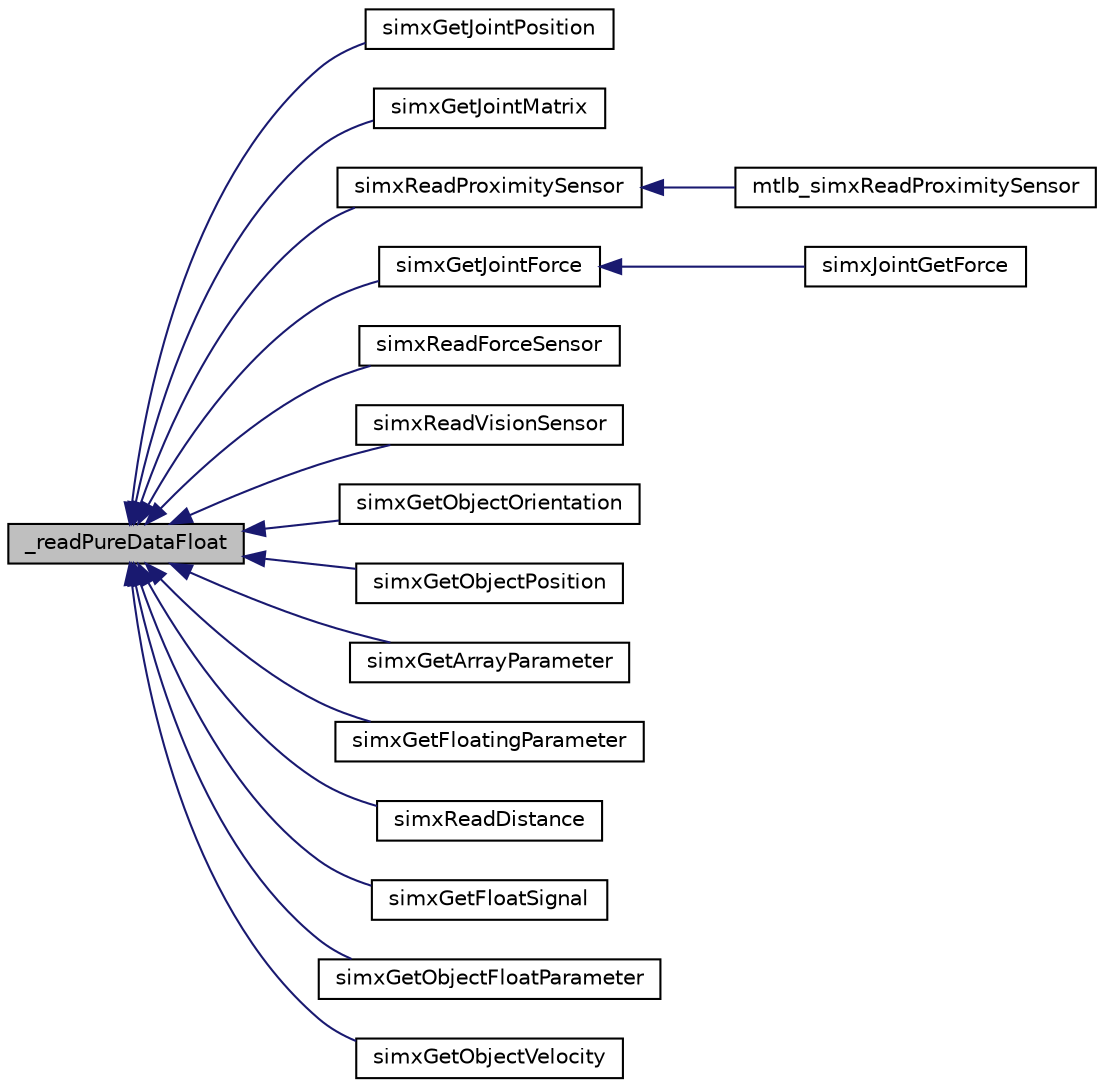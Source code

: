 digraph "_readPureDataFloat"
{
  edge [fontname="Helvetica",fontsize="10",labelfontname="Helvetica",labelfontsize="10"];
  node [fontname="Helvetica",fontsize="10",shape=record];
  rankdir="LR";
  Node1 [label="_readPureDataFloat",height=0.2,width=0.4,color="black", fillcolor="grey75", style="filled" fontcolor="black"];
  Node1 -> Node2 [dir="back",color="midnightblue",fontsize="10",style="solid",fontname="Helvetica"];
  Node2 [label="simxGetJointPosition",height=0.2,width=0.4,color="black", fillcolor="white", style="filled",URL="$ext_api_8h.html#a3f77419c65e658adf82752d4f51532df"];
  Node1 -> Node3 [dir="back",color="midnightblue",fontsize="10",style="solid",fontname="Helvetica"];
  Node3 [label="simxGetJointMatrix",height=0.2,width=0.4,color="black", fillcolor="white", style="filled",URL="$ext_api_8h.html#a551f5c252fd6bece0b31a961346c5e86"];
  Node1 -> Node4 [dir="back",color="midnightblue",fontsize="10",style="solid",fontname="Helvetica"];
  Node4 [label="simxReadProximitySensor",height=0.2,width=0.4,color="black", fillcolor="white", style="filled",URL="$ext_api_8h.html#a9b28fe7f6137f494fe70c99b9a921293"];
  Node4 -> Node5 [dir="back",color="midnightblue",fontsize="10",style="solid",fontname="Helvetica"];
  Node5 [label="mtlb_simxReadProximitySensor",height=0.2,width=0.4,color="black", fillcolor="white", style="filled",URL="$ext_api_8h.html#a80c015184969c735abe521f7fd499df0"];
  Node1 -> Node6 [dir="back",color="midnightblue",fontsize="10",style="solid",fontname="Helvetica"];
  Node6 [label="simxGetJointForce",height=0.2,width=0.4,color="black", fillcolor="white", style="filled",URL="$ext_api_8h.html#a3bbd74b44a592d70fc94822e74017f4c"];
  Node6 -> Node7 [dir="back",color="midnightblue",fontsize="10",style="solid",fontname="Helvetica"];
  Node7 [label="simxJointGetForce",height=0.2,width=0.4,color="black", fillcolor="white", style="filled",URL="$ext_api_8h.html#a9c682e49f2c4ee98fc05fd2b7edbe7d9"];
  Node1 -> Node8 [dir="back",color="midnightblue",fontsize="10",style="solid",fontname="Helvetica"];
  Node8 [label="simxReadForceSensor",height=0.2,width=0.4,color="black", fillcolor="white", style="filled",URL="$ext_api_8h.html#ace3ba1e1784863e91b612eedc8f68c6a"];
  Node1 -> Node9 [dir="back",color="midnightblue",fontsize="10",style="solid",fontname="Helvetica"];
  Node9 [label="simxReadVisionSensor",height=0.2,width=0.4,color="black", fillcolor="white", style="filled",URL="$ext_api_8h.html#a89f81d7d0d27a9c502458e4b310b414b"];
  Node1 -> Node10 [dir="back",color="midnightblue",fontsize="10",style="solid",fontname="Helvetica"];
  Node10 [label="simxGetObjectOrientation",height=0.2,width=0.4,color="black", fillcolor="white", style="filled",URL="$ext_api_8h.html#a4fc54910ec82246ab349c0fd1d450f4c"];
  Node1 -> Node11 [dir="back",color="midnightblue",fontsize="10",style="solid",fontname="Helvetica"];
  Node11 [label="simxGetObjectPosition",height=0.2,width=0.4,color="black", fillcolor="white", style="filled",URL="$ext_api_8h.html#af854d99ee1d7840343c40eaddef0a7f0"];
  Node1 -> Node12 [dir="back",color="midnightblue",fontsize="10",style="solid",fontname="Helvetica"];
  Node12 [label="simxGetArrayParameter",height=0.2,width=0.4,color="black", fillcolor="white", style="filled",URL="$ext_api_8h.html#a25383da895441191ebb6395799d0c940"];
  Node1 -> Node13 [dir="back",color="midnightblue",fontsize="10",style="solid",fontname="Helvetica"];
  Node13 [label="simxGetFloatingParameter",height=0.2,width=0.4,color="black", fillcolor="white", style="filled",URL="$ext_api_8h.html#a2b0c867e34e487f208d24d8b034e29e9"];
  Node1 -> Node14 [dir="back",color="midnightblue",fontsize="10",style="solid",fontname="Helvetica"];
  Node14 [label="simxReadDistance",height=0.2,width=0.4,color="black", fillcolor="white", style="filled",URL="$ext_api_8h.html#ab90ecb33d809b9cc76fa3d705ed27ef4"];
  Node1 -> Node15 [dir="back",color="midnightblue",fontsize="10",style="solid",fontname="Helvetica"];
  Node15 [label="simxGetFloatSignal",height=0.2,width=0.4,color="black", fillcolor="white", style="filled",URL="$ext_api_8h.html#ab906636b88091a3eab24f30c40218050"];
  Node1 -> Node16 [dir="back",color="midnightblue",fontsize="10",style="solid",fontname="Helvetica"];
  Node16 [label="simxGetObjectFloatParameter",height=0.2,width=0.4,color="black", fillcolor="white", style="filled",URL="$ext_api_8h.html#a18c917b154e1fc85777d170a59745a5a"];
  Node1 -> Node17 [dir="back",color="midnightblue",fontsize="10",style="solid",fontname="Helvetica"];
  Node17 [label="simxGetObjectVelocity",height=0.2,width=0.4,color="black", fillcolor="white", style="filled",URL="$ext_api_8h.html#a0a3bf42bac51f9d1a3f53bc93607c0fc"];
}
